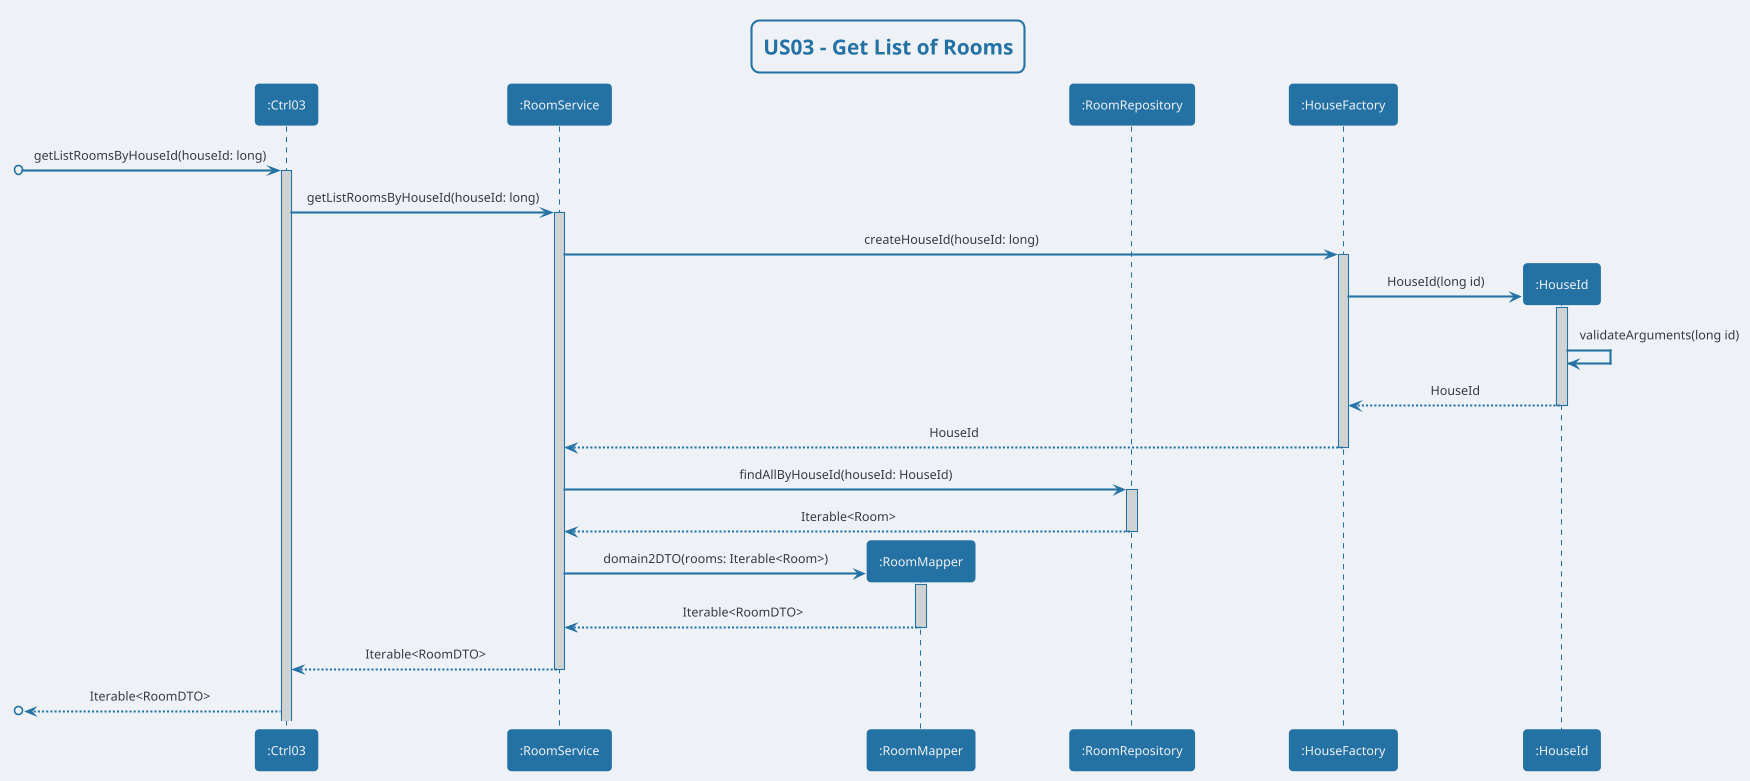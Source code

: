 @startuml
!theme cerulean-outline

skinparam backgroundColor #EEF2F7
skinparam titleBorderRoundCorner 15
skinparam titleBorderThickness 2
skinparam titleBorderColor #2471A3
skinparam titleFontColor #2471A3
skinparam sequenceArrowThickness 2
skinparam defaultTextAlignment center
skinparam sequenceParticipantBorderThickness 2
skinparam sequenceParticipantFontColor #EEF2F7
skinparam sequenceLifeLineBorderColor #2471A3
skinparam sequenceLifeLineBorderThickness 1.5
skinparam sequenceParticipantBackgroundColor #2471A3
skinparam sequenceParticipantBorderColor #2471A3
skinparam ArrowColor #2471A3
skinparam ArrowThickness 2
skinparam sequenceLifeLineBackgroundColor #D0D3D4

title US03 - Get List of Rooms

participant ":Ctrl03" as Ctrl03
participant ":RoomService" as RoomService
participant ":RoomMapper" as RoomMapper
participant ":RoomRepository" as RoomRepository
participant ":HouseFactory" as HouseFactory
participant ":HouseId" as HouseId

'ref over Ctrl03 : US1A: to Get House by Id

[o-> Ctrl03: getListRoomsByHouseId(houseId: long)
activate Ctrl03
Ctrl03 -> RoomService: getListRoomsByHouseId(houseId: long)
activate RoomService
RoomService -> HouseFactory: createHouseId(houseId: long)
activate HouseFactory
HouseFactory -> HouseId**: HouseId(long id)
activate HouseId
HouseId -> HouseId: validateArguments(long id)
HouseId --> HouseFactory: HouseId
deactivate HouseId
HouseFactory --> RoomService: HouseId
deactivate HouseFactory
RoomService -> RoomRepository: findAllByHouseId(houseId: HouseId)
activate RoomRepository
RoomRepository --> RoomService: Iterable<Room>
deactivate RoomRepository
RoomService -> RoomMapper**: domain2DTO(rooms: Iterable<Room>)
activate RoomMapper
RoomMapper --> RoomService: Iterable<RoomDTO>
deactivate RoomMapper
RoomService --> Ctrl03: Iterable<RoomDTO>
deactivate RoomMapper
deactivate RoomService
[o<-- Ctrl03 : Iterable<RoomDTO>

@enduml